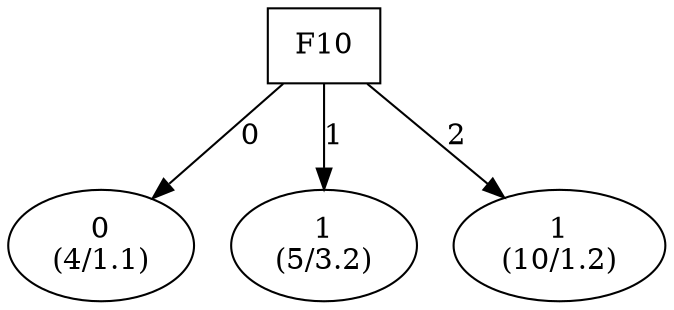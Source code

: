 digraph YaDT {
n0 [ shape=box, label="F10\n"]
n0 -> n1 [label="0"]
n1 [ shape=ellipse, label="0\n(4/1.1)"]
n0 -> n2 [label="1"]
n2 [ shape=ellipse, label="1\n(5/3.2)"]
n0 -> n3 [label="2"]
n3 [ shape=ellipse, label="1\n(10/1.2)"]
}
